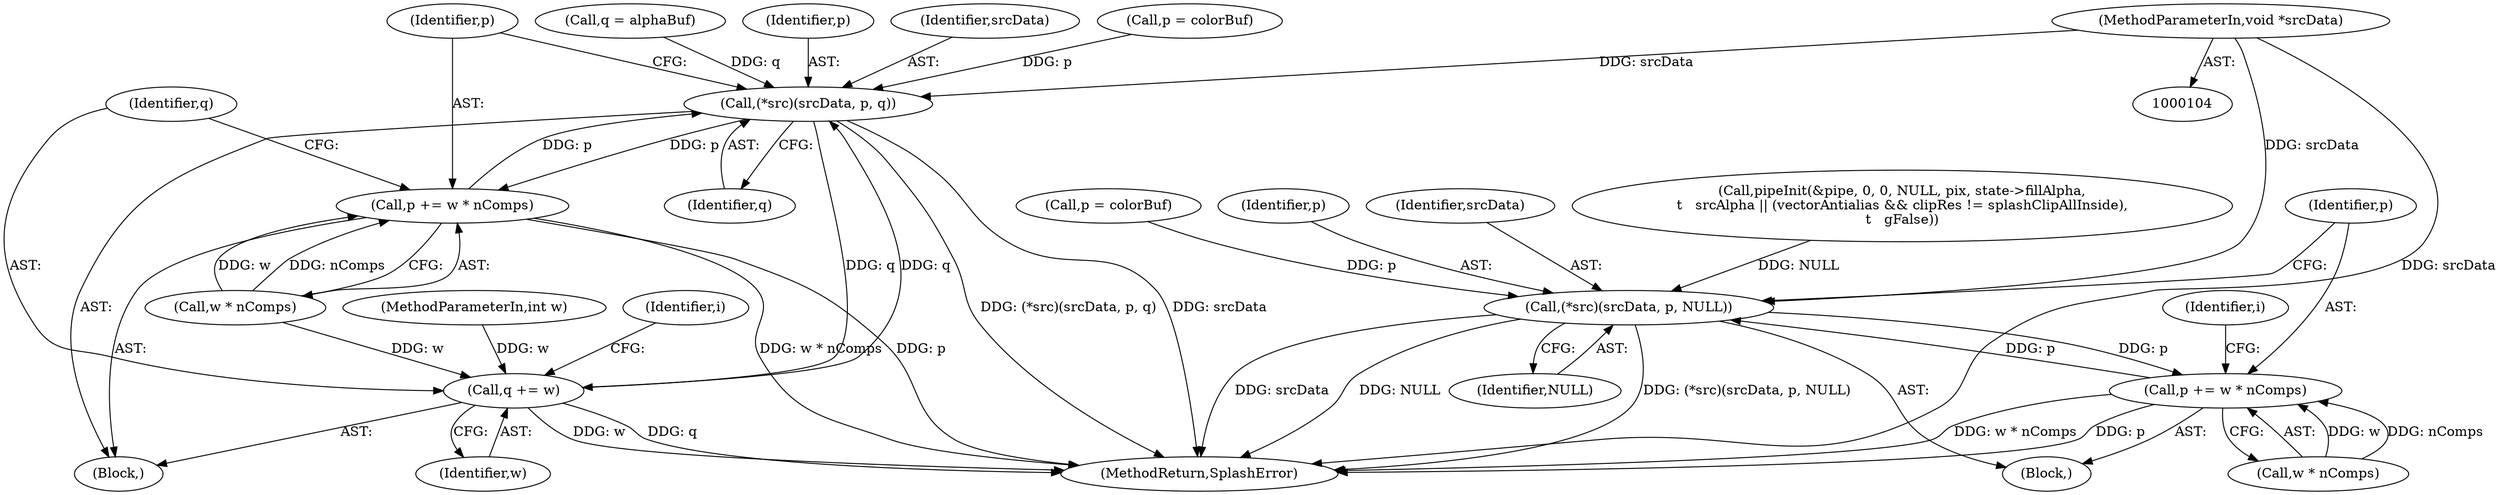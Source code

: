 digraph "0_poppler_9cf2325fb22f812b31858e519411f57747d39bd8_0@pointer" {
"1000106" [label="(MethodParameterIn,void *srcData)"];
"1001012" [label="(Call,(*src)(srcData, p, q))"];
"1001016" [label="(Call,p += w * nComps)"];
"1001021" [label="(Call,q += w)"];
"1002165" [label="(Call,(*src)(srcData, p, NULL))"];
"1002169" [label="(Call,p += w * nComps)"];
"1002169" [label="(Call,p += w * nComps)"];
"1001010" [label="(Identifier,i)"];
"1000926" [label="(Call,pipeInit(&pipe, 0, 0, NULL, pix, state->fillAlpha,\n\t   srcAlpha || (vectorAntialias && clipRes != splashClipAllInside),\n\t   gFalse))"];
"1001011" [label="(Block,)"];
"1001013" [label="(Identifier,srcData)"];
"1002170" [label="(Identifier,p)"];
"1002152" [label="(Call,p = colorBuf)"];
"1000996" [label="(Call,p = colorBuf)"];
"1002167" [label="(Identifier,p)"];
"1002163" [label="(Identifier,i)"];
"1002165" [label="(Call,(*src)(srcData, p, NULL))"];
"1003121" [label="(MethodReturn,SplashError)"];
"1001022" [label="(Identifier,q)"];
"1001017" [label="(Identifier,p)"];
"1001023" [label="(Identifier,w)"];
"1001012" [label="(Call,(*src)(srcData, p, q))"];
"1001015" [label="(Identifier,q)"];
"1000999" [label="(Call,q = alphaBuf)"];
"1002166" [label="(Identifier,srcData)"];
"1001014" [label="(Identifier,p)"];
"1002168" [label="(Identifier,NULL)"];
"1001018" [label="(Call,w * nComps)"];
"1002164" [label="(Block,)"];
"1002171" [label="(Call,w * nComps)"];
"1001016" [label="(Call,p += w * nComps)"];
"1000109" [label="(MethodParameterIn,int w)"];
"1000106" [label="(MethodParameterIn,void *srcData)"];
"1001021" [label="(Call,q += w)"];
"1000106" -> "1000104"  [label="AST: "];
"1000106" -> "1003121"  [label="DDG: srcData"];
"1000106" -> "1001012"  [label="DDG: srcData"];
"1000106" -> "1002165"  [label="DDG: srcData"];
"1001012" -> "1001011"  [label="AST: "];
"1001012" -> "1001015"  [label="CFG: "];
"1001013" -> "1001012"  [label="AST: "];
"1001014" -> "1001012"  [label="AST: "];
"1001015" -> "1001012"  [label="AST: "];
"1001017" -> "1001012"  [label="CFG: "];
"1001012" -> "1003121"  [label="DDG: (*src)(srcData, p, q)"];
"1001012" -> "1003121"  [label="DDG: srcData"];
"1000996" -> "1001012"  [label="DDG: p"];
"1001016" -> "1001012"  [label="DDG: p"];
"1001021" -> "1001012"  [label="DDG: q"];
"1000999" -> "1001012"  [label="DDG: q"];
"1001012" -> "1001016"  [label="DDG: p"];
"1001012" -> "1001021"  [label="DDG: q"];
"1001016" -> "1001011"  [label="AST: "];
"1001016" -> "1001018"  [label="CFG: "];
"1001017" -> "1001016"  [label="AST: "];
"1001018" -> "1001016"  [label="AST: "];
"1001022" -> "1001016"  [label="CFG: "];
"1001016" -> "1003121"  [label="DDG: w * nComps"];
"1001016" -> "1003121"  [label="DDG: p"];
"1001018" -> "1001016"  [label="DDG: w"];
"1001018" -> "1001016"  [label="DDG: nComps"];
"1001021" -> "1001011"  [label="AST: "];
"1001021" -> "1001023"  [label="CFG: "];
"1001022" -> "1001021"  [label="AST: "];
"1001023" -> "1001021"  [label="AST: "];
"1001010" -> "1001021"  [label="CFG: "];
"1001021" -> "1003121"  [label="DDG: w"];
"1001021" -> "1003121"  [label="DDG: q"];
"1001018" -> "1001021"  [label="DDG: w"];
"1000109" -> "1001021"  [label="DDG: w"];
"1002165" -> "1002164"  [label="AST: "];
"1002165" -> "1002168"  [label="CFG: "];
"1002166" -> "1002165"  [label="AST: "];
"1002167" -> "1002165"  [label="AST: "];
"1002168" -> "1002165"  [label="AST: "];
"1002170" -> "1002165"  [label="CFG: "];
"1002165" -> "1003121"  [label="DDG: (*src)(srcData, p, NULL)"];
"1002165" -> "1003121"  [label="DDG: srcData"];
"1002165" -> "1003121"  [label="DDG: NULL"];
"1002152" -> "1002165"  [label="DDG: p"];
"1002169" -> "1002165"  [label="DDG: p"];
"1000926" -> "1002165"  [label="DDG: NULL"];
"1002165" -> "1002169"  [label="DDG: p"];
"1002169" -> "1002164"  [label="AST: "];
"1002169" -> "1002171"  [label="CFG: "];
"1002170" -> "1002169"  [label="AST: "];
"1002171" -> "1002169"  [label="AST: "];
"1002163" -> "1002169"  [label="CFG: "];
"1002169" -> "1003121"  [label="DDG: w * nComps"];
"1002169" -> "1003121"  [label="DDG: p"];
"1002171" -> "1002169"  [label="DDG: w"];
"1002171" -> "1002169"  [label="DDG: nComps"];
}
